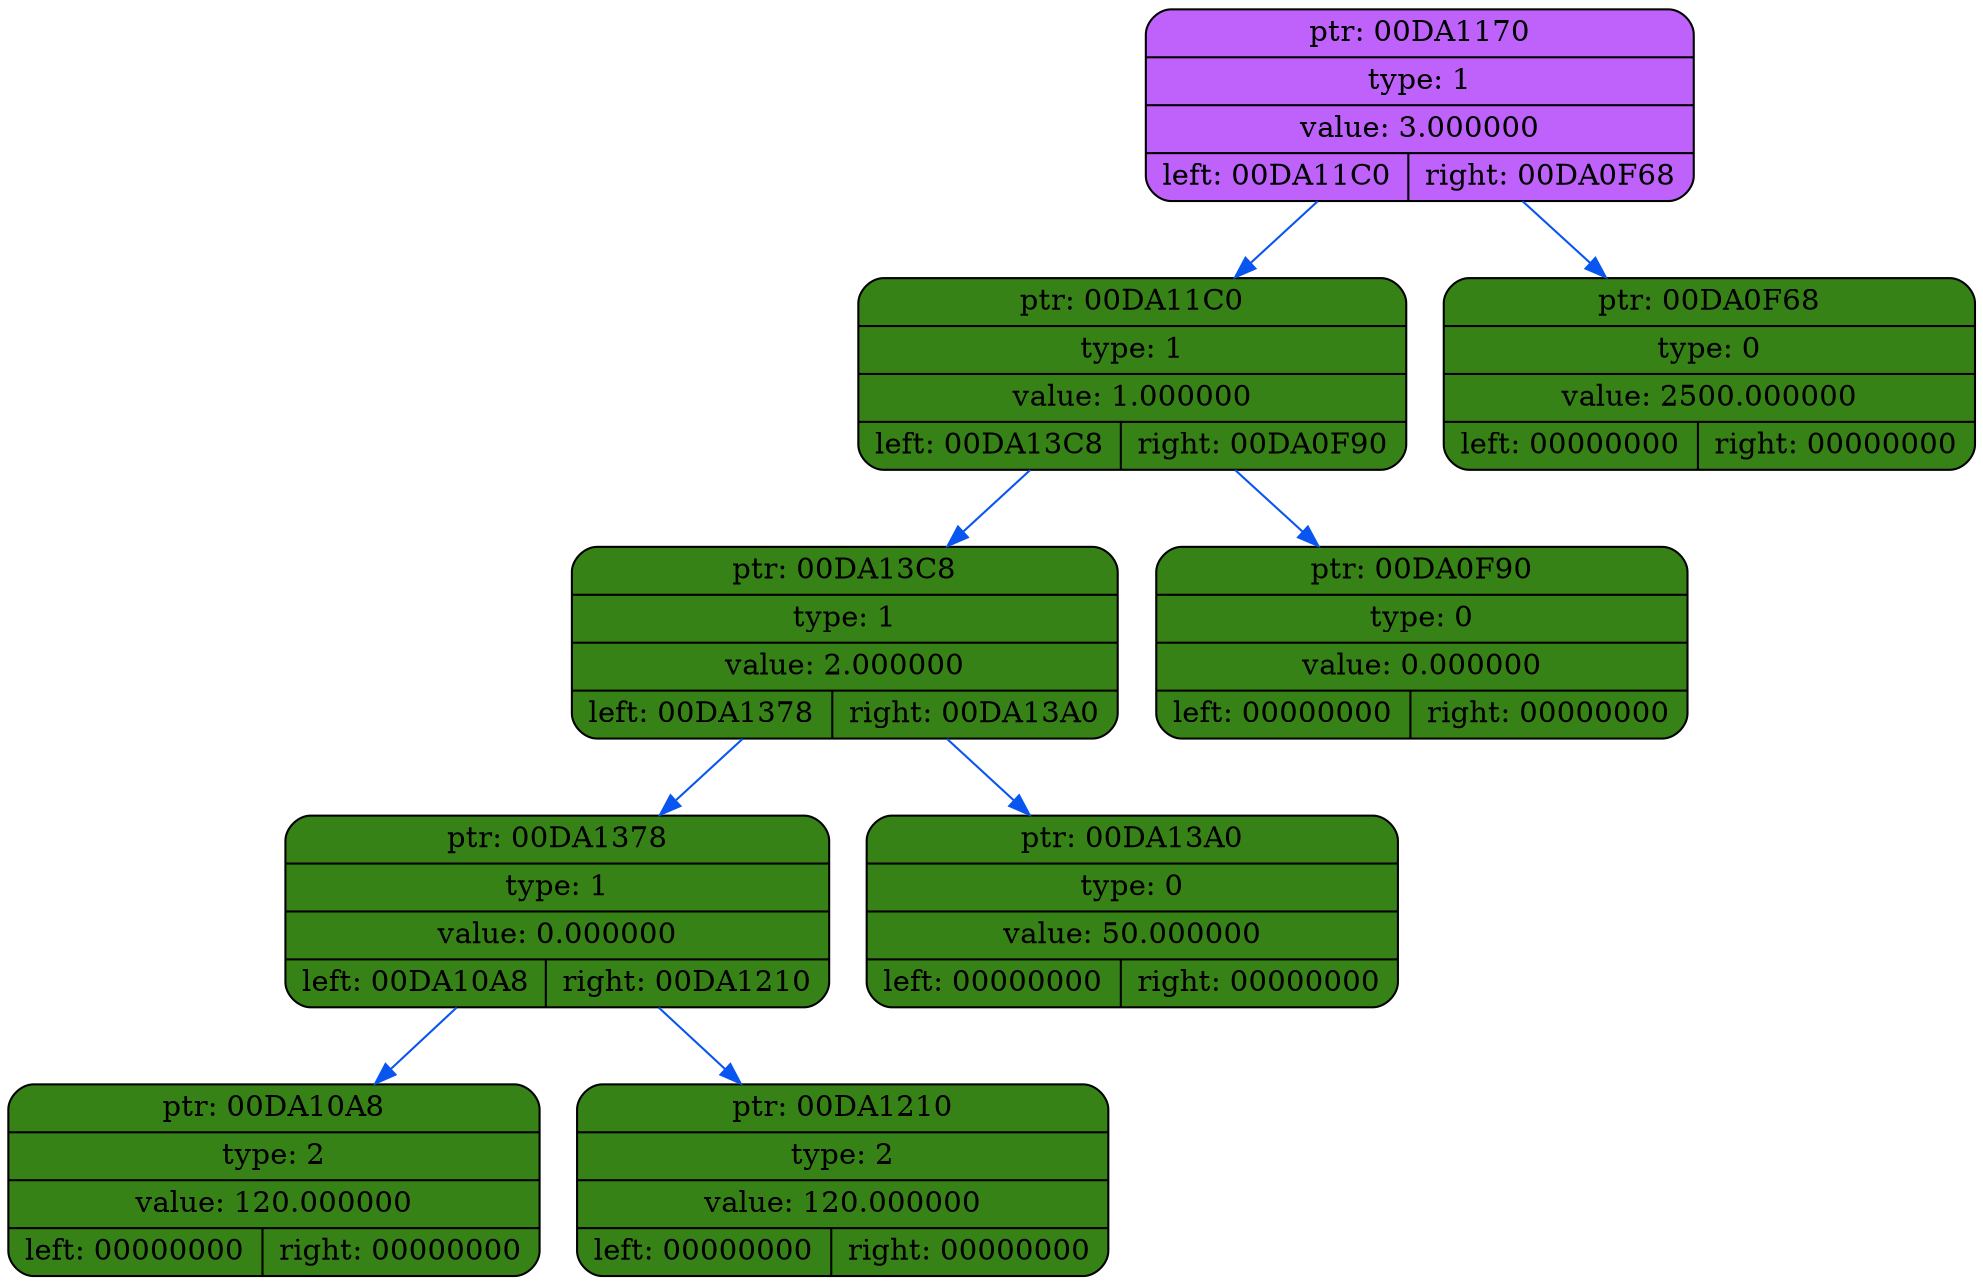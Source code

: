 digraph
{
    rankdir=TP

        node00DA1170[shape=record,style="rounded,filled",fillcolor="#BF62FC",label="{ ptr: 00DA1170 | type: 1 | value: 3.000000| { left: 00DA11C0 | right: 00DA0F68 }}"];
    node00DA1170 -> node00DA11C0[color="#0855F0"]
    node00DA11C0[shape=record,style="rounded,filled",fillcolor="#378217",label="{ ptr: 00DA11C0 | type: 1 | value: 1.000000| { left: 00DA13C8 | right: 00DA0F90 }}"];
    node00DA11C0 -> node00DA13C8[color="#0855F0"]
    node00DA13C8[shape=record,style="rounded,filled",fillcolor="#378217",label="{ ptr: 00DA13C8 | type: 1 | value: 2.000000| { left: 00DA1378 | right: 00DA13A0 }}"];
    node00DA13C8 -> node00DA1378[color="#0855F0"]
    node00DA1378[shape=record,style="rounded,filled",fillcolor="#378217",label="{ ptr: 00DA1378 | type: 1 | value: 0.000000| { left: 00DA10A8 | right: 00DA1210 }}"];
    node00DA1378 -> node00DA10A8[color="#0855F0"]
    node00DA10A8[shape=record,style="rounded,filled",fillcolor="#378217",label="{ ptr: 00DA10A8 | type: 2 | value: 120.000000| { left: 00000000 | right: 00000000 }}"];
    node00DA1378 -> node00DA1210[color="#0855F0"]
    node00DA1210[shape=record,style="rounded,filled",fillcolor="#378217",label="{ ptr: 00DA1210 | type: 2 | value: 120.000000| { left: 00000000 | right: 00000000 }}"];
    node00DA13C8 -> node00DA13A0[color="#0855F0"]
    node00DA13A0[shape=record,style="rounded,filled",fillcolor="#378217",label="{ ptr: 00DA13A0 | type: 0 | value: 50.000000| { left: 00000000 | right: 00000000 }}"];
    node00DA11C0 -> node00DA0F90[color="#0855F0"]
    node00DA0F90[shape=record,style="rounded,filled",fillcolor="#378217",label="{ ptr: 00DA0F90 | type: 0 | value: 0.000000| { left: 00000000 | right: 00000000 }}"];
    node00DA1170 -> node00DA0F68[color="#0855F0"]
    node00DA0F68[shape=record,style="rounded,filled",fillcolor="#378217",label="{ ptr: 00DA0F68 | type: 0 | value: 2500.000000| { left: 00000000 | right: 00000000 }}"];
}